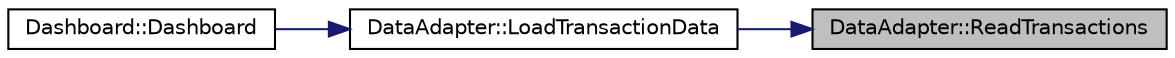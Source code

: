 digraph "DataAdapter::ReadTransactions"
{
 // LATEX_PDF_SIZE
  edge [fontname="Helvetica",fontsize="10",labelfontname="Helvetica",labelfontsize="10"];
  node [fontname="Helvetica",fontsize="10",shape=record];
  rankdir="RL";
  Node1 [label="DataAdapter::ReadTransactions",height=0.2,width=0.4,color="black", fillcolor="grey75", style="filled", fontcolor="black",tooltip="ReadTransactions loads transaction details to the QTableView model."];
  Node1 -> Node2 [dir="back",color="midnightblue",fontsize="10",style="solid",fontname="Helvetica"];
  Node2 [label="DataAdapter::LoadTransactionData",height=0.2,width=0.4,color="black", fillcolor="white", style="filled",URL="$class_data_adapter.html#a5bcb86f816305fd02bfd974e11a533f5",tooltip="LoadTransactionData loads all the transactions that are happen within the database."];
  Node2 -> Node3 [dir="back",color="midnightblue",fontsize="10",style="solid",fontname="Helvetica"];
  Node3 [label="Dashboard::Dashboard",height=0.2,width=0.4,color="black", fillcolor="white", style="filled",URL="$class_dashboard.html#a937d0e0c1b405a283f67a95eadea3e04",tooltip=" "];
}
